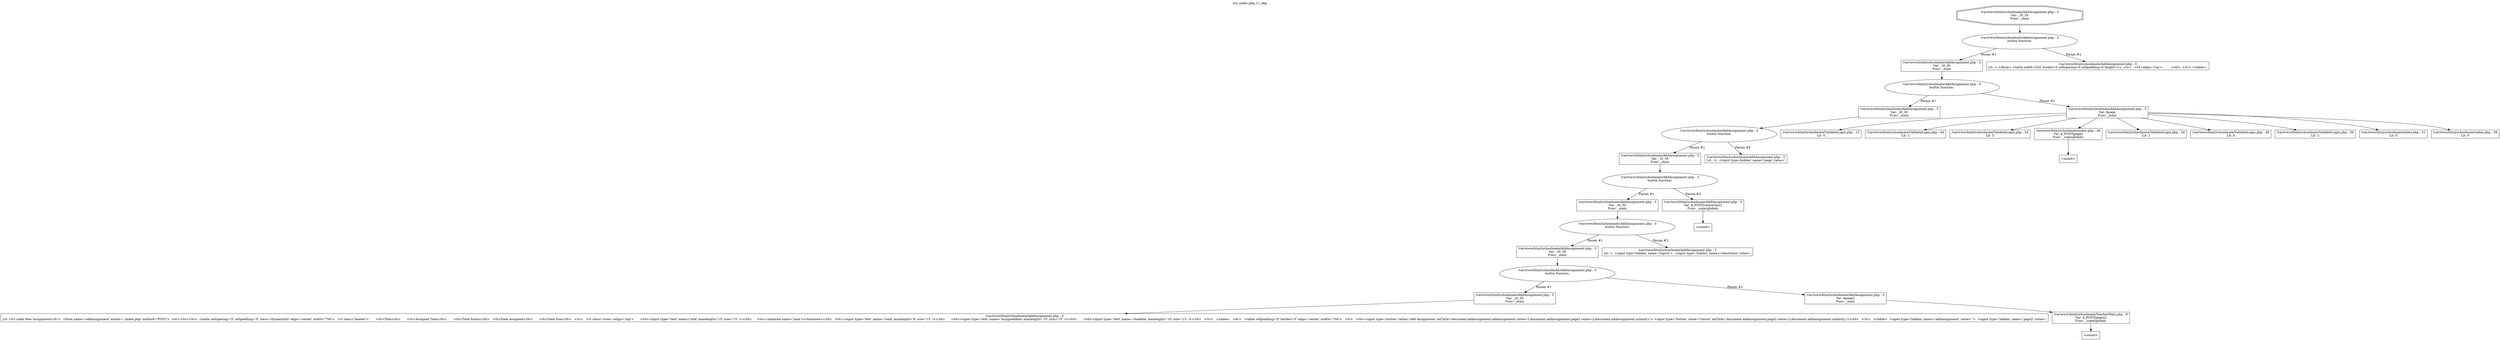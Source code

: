 digraph cfg {
  label="xss_index.php_11_dep";
  labelloc=t;
  n1 [shape=doubleoctagon, label="/var/www/html/schoolmate/AddAssignment.php : 3\nVar: _t0_30\nFunc: _main\n"];
  n2 [shape=ellipse, label="/var/www/html/schoolmate/AddAssignment.php : 3\nbuiltin function:\n.\n"];
  n3 [shape=box, label="/var/www/html/schoolmate/AddAssignment.php : 3\nVar: _t0_30\nFunc: _main\n"];
  n4 [shape=ellipse, label="/var/www/html/schoolmate/AddAssignment.php : 3\nbuiltin function:\n.\n"];
  n5 [shape=box, label="/var/www/html/schoolmate/AddAssignment.php : 3\nVar: _t0_30\nFunc: _main\n"];
  n6 [shape=ellipse, label="/var/www/html/schoolmate/AddAssignment.php : 3\nbuiltin function:\n.\n"];
  n7 [shape=box, label="/var/www/html/schoolmate/AddAssignment.php : 3\nVar: _t0_30\nFunc: _main\n"];
  n8 [shape=ellipse, label="/var/www/html/schoolmate/AddAssignment.php : 3\nbuiltin function:\n.\n"];
  n9 [shape=box, label="/var/www/html/schoolmate/AddAssignment.php : 3\nVar: _t0_30\nFunc: _main\n"];
  n10 [shape=ellipse, label="/var/www/html/schoolmate/AddAssignment.php : 3\nbuiltin function:\n.\n"];
  n11 [shape=box, label="/var/www/html/schoolmate/AddAssignment.php : 3\nVar: _t0_30\nFunc: _main\n"];
  n12 [shape=ellipse, label="/var/www/html/schoolmate/AddAssignment.php : 3\nbuiltin function:\n.\n"];
  n13 [shape=box, label="/var/www/html/schoolmate/AddAssignment.php : 3\nVar: _t0_30\nFunc: _main\n"];
  n14 [shape=box, label="/var/www/html/schoolmate/AddAssignment.php : 3\nLit: <h1>Add New Assignment</h1>  <form name='addassignment' action='./index.php' method='POST'>  <br><br><br>  <table cellspacing='0' cellpadding='5' class='dynamiclist' align='center' width='700'>   <tr class='header'>	<th>Title</th>	<th>Assigned Task</th>	<th>Total Points</th>	<th>Date Assigned</th>	<th>Date Due</th>   </tr>   <tr class='even' valign='top'>	<td><input type='text' name='title' maxlength='15' size='15' /></td>	<td><textarea name='task'></textarea></td>	<td><input type='text' name='total' maxlength='6' size='15' /></td>	<td><input type='text' name='assigneddate' maxlength='10' size='15' /></td>	<td><input type='text' name='duedate' maxlength='10' size='15' /></td>   </tr>   </table>   <br>   <table cellpadding='0' border='0' align='center' width='700'>   <tr>   <td><input type='button' value='Add Assignment' onClick='document.addassignment.addassignment.value=1;document.addassignment.page2.value=2;document.addassignment.submit();'> <input type='button' value='Cancel' onClick='document.addassignment.page2.value=2;document.addassignment.submit();'></td>   </tr>   </table>  <input type='hidden' name='addassignment' value=''>  <input type='hidden' name='page2' value='\n"];
  n15 [shape=box, label="/var/www/html/schoolmate/AddAssignment.php : 3\nVar: $page2\nFunc: _main\n"];
  n16 [shape=box, label="/var/www/html/schoolmate/TeacherMain.php : 8\nVar: $_POST[page2]\nFunc: _superglobals\n"];
  n17 [shape=box, label="<uninit>"];
  n18 [shape=box, label="/var/www/html/schoolmate/AddAssignment.php : 3\nLit: >  <input type=hidden' name='logout'>  <input type='hidden' name='selectclass' value='\n"];
  n19 [shape=box, label="/var/www/html/schoolmate/AddAssignment.php : 3\nVar: $_POST[selectclass]\nFunc: _superglobals\n"];
  n20 [shape=box, label="<uninit>"];
  n21 [shape=box, label="/var/www/html/schoolmate/AddAssignment.php : 3\nLit:  />  <input type=hidden' name='page' value='\n"];
  n22 [shape=box, label="/var/www/html/schoolmate/AddAssignment.php : 3\nVar: $page\nFunc: _main\n"];
  n23 [shape=box, label="/var/www/html/schoolmate/ValidateLogin.php : 12\nLit: 0\n"];
  n24 [shape=box, label="/var/www/html/schoolmate/ValidateLogin.php : 44\nLit: 2\n"];
  n25 [shape=box, label="/var/www/html/schoolmate/ValidateLogin.php : 54\nLit: 5\n"];
  n26 [shape=box, label="/var/www/html/schoolmate/index.php : 36\nVar: $_POST[page]\nFunc: _superglobals\n"];
  n27 [shape=box, label="<uninit>"];
  n28 [shape=box, label="/var/www/html/schoolmate/ValidateLogin.php : 34\nLit: 1\n"];
  n29 [shape=box, label="/var/www/html/schoolmate/ValidateLogin.php : 49\nLit: 4\n"];
  n30 [shape=box, label="/var/www/html/schoolmate/ValidateLogin.php : 39\nLit: 2\n"];
  n31 [shape=box, label="/var/www/html/schoolmate/index.php : 51\nLit: 0\n"];
  n32 [shape=box, label="/var/www/html/schoolmate/index.php : 39\nLit: 0\n"];
  n33 [shape=box, label="/var/www/html/schoolmate/AddAssignment.php : 3\nLit: > </form> <table width=520' border=0 cellspacing=0 cellpadding=0 height=1>  <tr>   <td valign='top'>	&nbsp;   </td>  </tr> </table> \n"];
  n1 -> n2;
  n3 -> n4;
  n5 -> n6;
  n7 -> n8;
  n9 -> n10;
  n11 -> n12;
  n13 -> n14;
  n12 -> n13[label="Param #1"];
  n12 -> n15[label="Param #2"];
  n16 -> n17;
  n15 -> n16;
  n10 -> n11[label="Param #1"];
  n10 -> n18[label="Param #2"];
  n8 -> n9[label="Param #1"];
  n8 -> n19[label="Param #2"];
  n19 -> n20;
  n6 -> n7[label="Param #1"];
  n6 -> n21[label="Param #2"];
  n4 -> n5[label="Param #1"];
  n4 -> n22[label="Param #2"];
  n22 -> n23;
  n22 -> n24;
  n22 -> n25;
  n22 -> n26;
  n22 -> n28;
  n22 -> n29;
  n22 -> n30;
  n22 -> n31;
  n22 -> n32;
  n26 -> n27;
  n2 -> n3[label="Param #1"];
  n2 -> n33[label="Param #2"];
}
